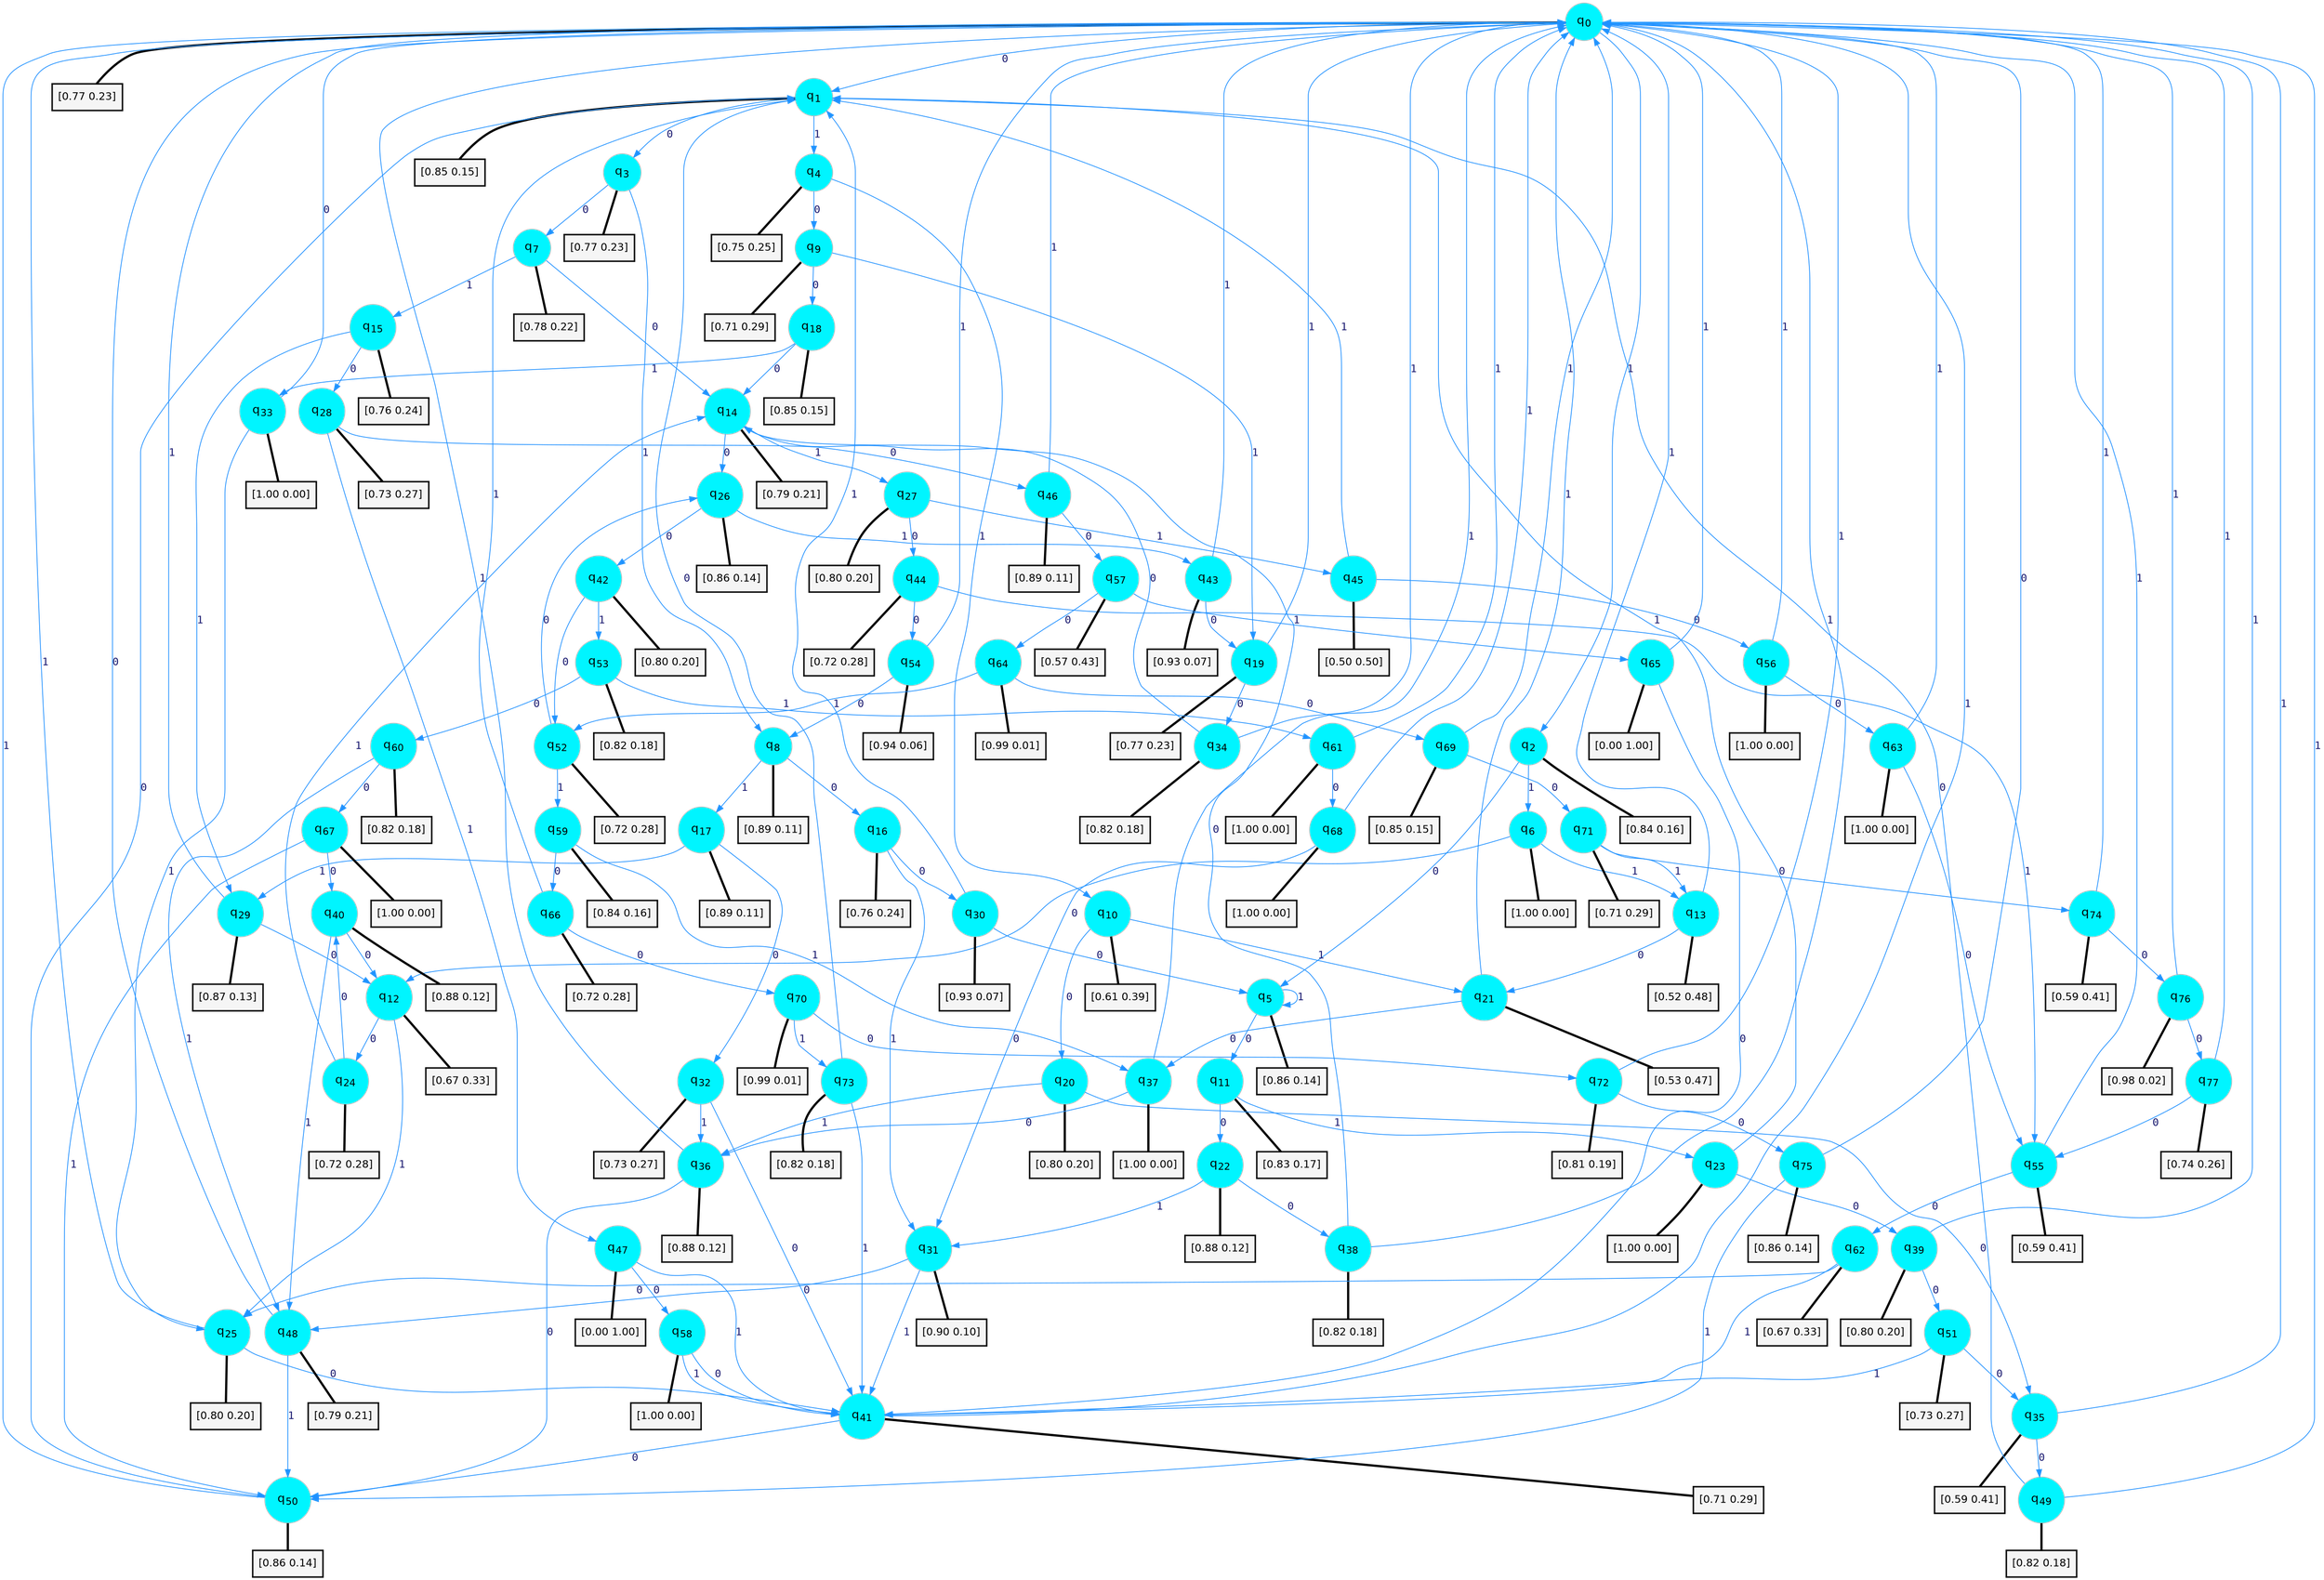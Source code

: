 digraph G {
graph [
bgcolor=transparent, dpi=300, rankdir=TD, size="40,25"];
node [
color=gray, fillcolor=turquoise1, fontcolor=black, fontname=Helvetica, fontsize=16, fontweight=bold, shape=circle, style=filled];
edge [
arrowsize=1, color=dodgerblue1, fontcolor=midnightblue, fontname=courier, fontweight=bold, penwidth=1, style=solid, weight=20];
0[label=<q<SUB>0</SUB>>];
1[label=<q<SUB>1</SUB>>];
2[label=<q<SUB>2</SUB>>];
3[label=<q<SUB>3</SUB>>];
4[label=<q<SUB>4</SUB>>];
5[label=<q<SUB>5</SUB>>];
6[label=<q<SUB>6</SUB>>];
7[label=<q<SUB>7</SUB>>];
8[label=<q<SUB>8</SUB>>];
9[label=<q<SUB>9</SUB>>];
10[label=<q<SUB>10</SUB>>];
11[label=<q<SUB>11</SUB>>];
12[label=<q<SUB>12</SUB>>];
13[label=<q<SUB>13</SUB>>];
14[label=<q<SUB>14</SUB>>];
15[label=<q<SUB>15</SUB>>];
16[label=<q<SUB>16</SUB>>];
17[label=<q<SUB>17</SUB>>];
18[label=<q<SUB>18</SUB>>];
19[label=<q<SUB>19</SUB>>];
20[label=<q<SUB>20</SUB>>];
21[label=<q<SUB>21</SUB>>];
22[label=<q<SUB>22</SUB>>];
23[label=<q<SUB>23</SUB>>];
24[label=<q<SUB>24</SUB>>];
25[label=<q<SUB>25</SUB>>];
26[label=<q<SUB>26</SUB>>];
27[label=<q<SUB>27</SUB>>];
28[label=<q<SUB>28</SUB>>];
29[label=<q<SUB>29</SUB>>];
30[label=<q<SUB>30</SUB>>];
31[label=<q<SUB>31</SUB>>];
32[label=<q<SUB>32</SUB>>];
33[label=<q<SUB>33</SUB>>];
34[label=<q<SUB>34</SUB>>];
35[label=<q<SUB>35</SUB>>];
36[label=<q<SUB>36</SUB>>];
37[label=<q<SUB>37</SUB>>];
38[label=<q<SUB>38</SUB>>];
39[label=<q<SUB>39</SUB>>];
40[label=<q<SUB>40</SUB>>];
41[label=<q<SUB>41</SUB>>];
42[label=<q<SUB>42</SUB>>];
43[label=<q<SUB>43</SUB>>];
44[label=<q<SUB>44</SUB>>];
45[label=<q<SUB>45</SUB>>];
46[label=<q<SUB>46</SUB>>];
47[label=<q<SUB>47</SUB>>];
48[label=<q<SUB>48</SUB>>];
49[label=<q<SUB>49</SUB>>];
50[label=<q<SUB>50</SUB>>];
51[label=<q<SUB>51</SUB>>];
52[label=<q<SUB>52</SUB>>];
53[label=<q<SUB>53</SUB>>];
54[label=<q<SUB>54</SUB>>];
55[label=<q<SUB>55</SUB>>];
56[label=<q<SUB>56</SUB>>];
57[label=<q<SUB>57</SUB>>];
58[label=<q<SUB>58</SUB>>];
59[label=<q<SUB>59</SUB>>];
60[label=<q<SUB>60</SUB>>];
61[label=<q<SUB>61</SUB>>];
62[label=<q<SUB>62</SUB>>];
63[label=<q<SUB>63</SUB>>];
64[label=<q<SUB>64</SUB>>];
65[label=<q<SUB>65</SUB>>];
66[label=<q<SUB>66</SUB>>];
67[label=<q<SUB>67</SUB>>];
68[label=<q<SUB>68</SUB>>];
69[label=<q<SUB>69</SUB>>];
70[label=<q<SUB>70</SUB>>];
71[label=<q<SUB>71</SUB>>];
72[label=<q<SUB>72</SUB>>];
73[label=<q<SUB>73</SUB>>];
74[label=<q<SUB>74</SUB>>];
75[label=<q<SUB>75</SUB>>];
76[label=<q<SUB>76</SUB>>];
77[label=<q<SUB>77</SUB>>];
78[label="[0.77 0.23]", shape=box,fontcolor=black, fontname=Helvetica, fontsize=14, penwidth=2, fillcolor=whitesmoke,color=black];
79[label="[0.85 0.15]", shape=box,fontcolor=black, fontname=Helvetica, fontsize=14, penwidth=2, fillcolor=whitesmoke,color=black];
80[label="[0.84 0.16]", shape=box,fontcolor=black, fontname=Helvetica, fontsize=14, penwidth=2, fillcolor=whitesmoke,color=black];
81[label="[0.77 0.23]", shape=box,fontcolor=black, fontname=Helvetica, fontsize=14, penwidth=2, fillcolor=whitesmoke,color=black];
82[label="[0.75 0.25]", shape=box,fontcolor=black, fontname=Helvetica, fontsize=14, penwidth=2, fillcolor=whitesmoke,color=black];
83[label="[0.86 0.14]", shape=box,fontcolor=black, fontname=Helvetica, fontsize=14, penwidth=2, fillcolor=whitesmoke,color=black];
84[label="[1.00 0.00]", shape=box,fontcolor=black, fontname=Helvetica, fontsize=14, penwidth=2, fillcolor=whitesmoke,color=black];
85[label="[0.78 0.22]", shape=box,fontcolor=black, fontname=Helvetica, fontsize=14, penwidth=2, fillcolor=whitesmoke,color=black];
86[label="[0.89 0.11]", shape=box,fontcolor=black, fontname=Helvetica, fontsize=14, penwidth=2, fillcolor=whitesmoke,color=black];
87[label="[0.71 0.29]", shape=box,fontcolor=black, fontname=Helvetica, fontsize=14, penwidth=2, fillcolor=whitesmoke,color=black];
88[label="[0.61 0.39]", shape=box,fontcolor=black, fontname=Helvetica, fontsize=14, penwidth=2, fillcolor=whitesmoke,color=black];
89[label="[0.83 0.17]", shape=box,fontcolor=black, fontname=Helvetica, fontsize=14, penwidth=2, fillcolor=whitesmoke,color=black];
90[label="[0.67 0.33]", shape=box,fontcolor=black, fontname=Helvetica, fontsize=14, penwidth=2, fillcolor=whitesmoke,color=black];
91[label="[0.52 0.48]", shape=box,fontcolor=black, fontname=Helvetica, fontsize=14, penwidth=2, fillcolor=whitesmoke,color=black];
92[label="[0.79 0.21]", shape=box,fontcolor=black, fontname=Helvetica, fontsize=14, penwidth=2, fillcolor=whitesmoke,color=black];
93[label="[0.76 0.24]", shape=box,fontcolor=black, fontname=Helvetica, fontsize=14, penwidth=2, fillcolor=whitesmoke,color=black];
94[label="[0.76 0.24]", shape=box,fontcolor=black, fontname=Helvetica, fontsize=14, penwidth=2, fillcolor=whitesmoke,color=black];
95[label="[0.89 0.11]", shape=box,fontcolor=black, fontname=Helvetica, fontsize=14, penwidth=2, fillcolor=whitesmoke,color=black];
96[label="[0.85 0.15]", shape=box,fontcolor=black, fontname=Helvetica, fontsize=14, penwidth=2, fillcolor=whitesmoke,color=black];
97[label="[0.77 0.23]", shape=box,fontcolor=black, fontname=Helvetica, fontsize=14, penwidth=2, fillcolor=whitesmoke,color=black];
98[label="[0.80 0.20]", shape=box,fontcolor=black, fontname=Helvetica, fontsize=14, penwidth=2, fillcolor=whitesmoke,color=black];
99[label="[0.53 0.47]", shape=box,fontcolor=black, fontname=Helvetica, fontsize=14, penwidth=2, fillcolor=whitesmoke,color=black];
100[label="[0.88 0.12]", shape=box,fontcolor=black, fontname=Helvetica, fontsize=14, penwidth=2, fillcolor=whitesmoke,color=black];
101[label="[1.00 0.00]", shape=box,fontcolor=black, fontname=Helvetica, fontsize=14, penwidth=2, fillcolor=whitesmoke,color=black];
102[label="[0.72 0.28]", shape=box,fontcolor=black, fontname=Helvetica, fontsize=14, penwidth=2, fillcolor=whitesmoke,color=black];
103[label="[0.80 0.20]", shape=box,fontcolor=black, fontname=Helvetica, fontsize=14, penwidth=2, fillcolor=whitesmoke,color=black];
104[label="[0.86 0.14]", shape=box,fontcolor=black, fontname=Helvetica, fontsize=14, penwidth=2, fillcolor=whitesmoke,color=black];
105[label="[0.80 0.20]", shape=box,fontcolor=black, fontname=Helvetica, fontsize=14, penwidth=2, fillcolor=whitesmoke,color=black];
106[label="[0.73 0.27]", shape=box,fontcolor=black, fontname=Helvetica, fontsize=14, penwidth=2, fillcolor=whitesmoke,color=black];
107[label="[0.87 0.13]", shape=box,fontcolor=black, fontname=Helvetica, fontsize=14, penwidth=2, fillcolor=whitesmoke,color=black];
108[label="[0.93 0.07]", shape=box,fontcolor=black, fontname=Helvetica, fontsize=14, penwidth=2, fillcolor=whitesmoke,color=black];
109[label="[0.90 0.10]", shape=box,fontcolor=black, fontname=Helvetica, fontsize=14, penwidth=2, fillcolor=whitesmoke,color=black];
110[label="[0.73 0.27]", shape=box,fontcolor=black, fontname=Helvetica, fontsize=14, penwidth=2, fillcolor=whitesmoke,color=black];
111[label="[1.00 0.00]", shape=box,fontcolor=black, fontname=Helvetica, fontsize=14, penwidth=2, fillcolor=whitesmoke,color=black];
112[label="[0.82 0.18]", shape=box,fontcolor=black, fontname=Helvetica, fontsize=14, penwidth=2, fillcolor=whitesmoke,color=black];
113[label="[0.59 0.41]", shape=box,fontcolor=black, fontname=Helvetica, fontsize=14, penwidth=2, fillcolor=whitesmoke,color=black];
114[label="[0.88 0.12]", shape=box,fontcolor=black, fontname=Helvetica, fontsize=14, penwidth=2, fillcolor=whitesmoke,color=black];
115[label="[1.00 0.00]", shape=box,fontcolor=black, fontname=Helvetica, fontsize=14, penwidth=2, fillcolor=whitesmoke,color=black];
116[label="[0.82 0.18]", shape=box,fontcolor=black, fontname=Helvetica, fontsize=14, penwidth=2, fillcolor=whitesmoke,color=black];
117[label="[0.80 0.20]", shape=box,fontcolor=black, fontname=Helvetica, fontsize=14, penwidth=2, fillcolor=whitesmoke,color=black];
118[label="[0.88 0.12]", shape=box,fontcolor=black, fontname=Helvetica, fontsize=14, penwidth=2, fillcolor=whitesmoke,color=black];
119[label="[0.71 0.29]", shape=box,fontcolor=black, fontname=Helvetica, fontsize=14, penwidth=2, fillcolor=whitesmoke,color=black];
120[label="[0.80 0.20]", shape=box,fontcolor=black, fontname=Helvetica, fontsize=14, penwidth=2, fillcolor=whitesmoke,color=black];
121[label="[0.93 0.07]", shape=box,fontcolor=black, fontname=Helvetica, fontsize=14, penwidth=2, fillcolor=whitesmoke,color=black];
122[label="[0.72 0.28]", shape=box,fontcolor=black, fontname=Helvetica, fontsize=14, penwidth=2, fillcolor=whitesmoke,color=black];
123[label="[0.50 0.50]", shape=box,fontcolor=black, fontname=Helvetica, fontsize=14, penwidth=2, fillcolor=whitesmoke,color=black];
124[label="[0.89 0.11]", shape=box,fontcolor=black, fontname=Helvetica, fontsize=14, penwidth=2, fillcolor=whitesmoke,color=black];
125[label="[0.00 1.00]", shape=box,fontcolor=black, fontname=Helvetica, fontsize=14, penwidth=2, fillcolor=whitesmoke,color=black];
126[label="[0.79 0.21]", shape=box,fontcolor=black, fontname=Helvetica, fontsize=14, penwidth=2, fillcolor=whitesmoke,color=black];
127[label="[0.82 0.18]", shape=box,fontcolor=black, fontname=Helvetica, fontsize=14, penwidth=2, fillcolor=whitesmoke,color=black];
128[label="[0.86 0.14]", shape=box,fontcolor=black, fontname=Helvetica, fontsize=14, penwidth=2, fillcolor=whitesmoke,color=black];
129[label="[0.73 0.27]", shape=box,fontcolor=black, fontname=Helvetica, fontsize=14, penwidth=2, fillcolor=whitesmoke,color=black];
130[label="[0.72 0.28]", shape=box,fontcolor=black, fontname=Helvetica, fontsize=14, penwidth=2, fillcolor=whitesmoke,color=black];
131[label="[0.82 0.18]", shape=box,fontcolor=black, fontname=Helvetica, fontsize=14, penwidth=2, fillcolor=whitesmoke,color=black];
132[label="[0.94 0.06]", shape=box,fontcolor=black, fontname=Helvetica, fontsize=14, penwidth=2, fillcolor=whitesmoke,color=black];
133[label="[0.59 0.41]", shape=box,fontcolor=black, fontname=Helvetica, fontsize=14, penwidth=2, fillcolor=whitesmoke,color=black];
134[label="[1.00 0.00]", shape=box,fontcolor=black, fontname=Helvetica, fontsize=14, penwidth=2, fillcolor=whitesmoke,color=black];
135[label="[0.57 0.43]", shape=box,fontcolor=black, fontname=Helvetica, fontsize=14, penwidth=2, fillcolor=whitesmoke,color=black];
136[label="[1.00 0.00]", shape=box,fontcolor=black, fontname=Helvetica, fontsize=14, penwidth=2, fillcolor=whitesmoke,color=black];
137[label="[0.84 0.16]", shape=box,fontcolor=black, fontname=Helvetica, fontsize=14, penwidth=2, fillcolor=whitesmoke,color=black];
138[label="[0.82 0.18]", shape=box,fontcolor=black, fontname=Helvetica, fontsize=14, penwidth=2, fillcolor=whitesmoke,color=black];
139[label="[1.00 0.00]", shape=box,fontcolor=black, fontname=Helvetica, fontsize=14, penwidth=2, fillcolor=whitesmoke,color=black];
140[label="[0.67 0.33]", shape=box,fontcolor=black, fontname=Helvetica, fontsize=14, penwidth=2, fillcolor=whitesmoke,color=black];
141[label="[1.00 0.00]", shape=box,fontcolor=black, fontname=Helvetica, fontsize=14, penwidth=2, fillcolor=whitesmoke,color=black];
142[label="[0.99 0.01]", shape=box,fontcolor=black, fontname=Helvetica, fontsize=14, penwidth=2, fillcolor=whitesmoke,color=black];
143[label="[0.00 1.00]", shape=box,fontcolor=black, fontname=Helvetica, fontsize=14, penwidth=2, fillcolor=whitesmoke,color=black];
144[label="[0.72 0.28]", shape=box,fontcolor=black, fontname=Helvetica, fontsize=14, penwidth=2, fillcolor=whitesmoke,color=black];
145[label="[1.00 0.00]", shape=box,fontcolor=black, fontname=Helvetica, fontsize=14, penwidth=2, fillcolor=whitesmoke,color=black];
146[label="[1.00 0.00]", shape=box,fontcolor=black, fontname=Helvetica, fontsize=14, penwidth=2, fillcolor=whitesmoke,color=black];
147[label="[0.85 0.15]", shape=box,fontcolor=black, fontname=Helvetica, fontsize=14, penwidth=2, fillcolor=whitesmoke,color=black];
148[label="[0.99 0.01]", shape=box,fontcolor=black, fontname=Helvetica, fontsize=14, penwidth=2, fillcolor=whitesmoke,color=black];
149[label="[0.71 0.29]", shape=box,fontcolor=black, fontname=Helvetica, fontsize=14, penwidth=2, fillcolor=whitesmoke,color=black];
150[label="[0.81 0.19]", shape=box,fontcolor=black, fontname=Helvetica, fontsize=14, penwidth=2, fillcolor=whitesmoke,color=black];
151[label="[0.82 0.18]", shape=box,fontcolor=black, fontname=Helvetica, fontsize=14, penwidth=2, fillcolor=whitesmoke,color=black];
152[label="[0.59 0.41]", shape=box,fontcolor=black, fontname=Helvetica, fontsize=14, penwidth=2, fillcolor=whitesmoke,color=black];
153[label="[0.86 0.14]", shape=box,fontcolor=black, fontname=Helvetica, fontsize=14, penwidth=2, fillcolor=whitesmoke,color=black];
154[label="[0.98 0.02]", shape=box,fontcolor=black, fontname=Helvetica, fontsize=14, penwidth=2, fillcolor=whitesmoke,color=black];
155[label="[0.74 0.26]", shape=box,fontcolor=black, fontname=Helvetica, fontsize=14, penwidth=2, fillcolor=whitesmoke,color=black];
0->1 [label=0];
0->2 [label=1];
0->78 [arrowhead=none, penwidth=3,color=black];
1->3 [label=0];
1->4 [label=1];
1->79 [arrowhead=none, penwidth=3,color=black];
2->5 [label=0];
2->6 [label=1];
2->80 [arrowhead=none, penwidth=3,color=black];
3->7 [label=0];
3->8 [label=1];
3->81 [arrowhead=none, penwidth=3,color=black];
4->9 [label=0];
4->10 [label=1];
4->82 [arrowhead=none, penwidth=3,color=black];
5->11 [label=0];
5->5 [label=1];
5->83 [arrowhead=none, penwidth=3,color=black];
6->12 [label=0];
6->13 [label=1];
6->84 [arrowhead=none, penwidth=3,color=black];
7->14 [label=0];
7->15 [label=1];
7->85 [arrowhead=none, penwidth=3,color=black];
8->16 [label=0];
8->17 [label=1];
8->86 [arrowhead=none, penwidth=3,color=black];
9->18 [label=0];
9->19 [label=1];
9->87 [arrowhead=none, penwidth=3,color=black];
10->20 [label=0];
10->21 [label=1];
10->88 [arrowhead=none, penwidth=3,color=black];
11->22 [label=0];
11->23 [label=1];
11->89 [arrowhead=none, penwidth=3,color=black];
12->24 [label=0];
12->25 [label=1];
12->90 [arrowhead=none, penwidth=3,color=black];
13->21 [label=0];
13->0 [label=1];
13->91 [arrowhead=none, penwidth=3,color=black];
14->26 [label=0];
14->27 [label=1];
14->92 [arrowhead=none, penwidth=3,color=black];
15->28 [label=0];
15->29 [label=1];
15->93 [arrowhead=none, penwidth=3,color=black];
16->30 [label=0];
16->31 [label=1];
16->94 [arrowhead=none, penwidth=3,color=black];
17->32 [label=0];
17->29 [label=1];
17->95 [arrowhead=none, penwidth=3,color=black];
18->14 [label=0];
18->33 [label=1];
18->96 [arrowhead=none, penwidth=3,color=black];
19->34 [label=0];
19->0 [label=1];
19->97 [arrowhead=none, penwidth=3,color=black];
20->35 [label=0];
20->36 [label=1];
20->98 [arrowhead=none, penwidth=3,color=black];
21->37 [label=0];
21->0 [label=1];
21->99 [arrowhead=none, penwidth=3,color=black];
22->38 [label=0];
22->31 [label=1];
22->100 [arrowhead=none, penwidth=3,color=black];
23->39 [label=0];
23->1 [label=1];
23->101 [arrowhead=none, penwidth=3,color=black];
24->40 [label=0];
24->14 [label=1];
24->102 [arrowhead=none, penwidth=3,color=black];
25->41 [label=0];
25->0 [label=1];
25->103 [arrowhead=none, penwidth=3,color=black];
26->42 [label=0];
26->43 [label=1];
26->104 [arrowhead=none, penwidth=3,color=black];
27->44 [label=0];
27->45 [label=1];
27->105 [arrowhead=none, penwidth=3,color=black];
28->46 [label=0];
28->47 [label=1];
28->106 [arrowhead=none, penwidth=3,color=black];
29->12 [label=0];
29->0 [label=1];
29->107 [arrowhead=none, penwidth=3,color=black];
30->5 [label=0];
30->1 [label=1];
30->108 [arrowhead=none, penwidth=3,color=black];
31->48 [label=0];
31->41 [label=1];
31->109 [arrowhead=none, penwidth=3,color=black];
32->41 [label=0];
32->36 [label=1];
32->110 [arrowhead=none, penwidth=3,color=black];
33->0 [label=0];
33->25 [label=1];
33->111 [arrowhead=none, penwidth=3,color=black];
34->14 [label=0];
34->0 [label=1];
34->112 [arrowhead=none, penwidth=3,color=black];
35->49 [label=0];
35->0 [label=1];
35->113 [arrowhead=none, penwidth=3,color=black];
36->50 [label=0];
36->0 [label=1];
36->114 [arrowhead=none, penwidth=3,color=black];
37->36 [label=0];
37->0 [label=1];
37->115 [arrowhead=none, penwidth=3,color=black];
38->14 [label=0];
38->0 [label=1];
38->116 [arrowhead=none, penwidth=3,color=black];
39->51 [label=0];
39->0 [label=1];
39->117 [arrowhead=none, penwidth=3,color=black];
40->12 [label=0];
40->48 [label=1];
40->118 [arrowhead=none, penwidth=3,color=black];
41->50 [label=0];
41->0 [label=1];
41->119 [arrowhead=none, penwidth=3,color=black];
42->52 [label=0];
42->53 [label=1];
42->120 [arrowhead=none, penwidth=3,color=black];
43->19 [label=0];
43->0 [label=1];
43->121 [arrowhead=none, penwidth=3,color=black];
44->54 [label=0];
44->55 [label=1];
44->122 [arrowhead=none, penwidth=3,color=black];
45->56 [label=0];
45->1 [label=1];
45->123 [arrowhead=none, penwidth=3,color=black];
46->57 [label=0];
46->0 [label=1];
46->124 [arrowhead=none, penwidth=3,color=black];
47->58 [label=0];
47->41 [label=1];
47->125 [arrowhead=none, penwidth=3,color=black];
48->0 [label=0];
48->50 [label=1];
48->126 [arrowhead=none, penwidth=3,color=black];
49->1 [label=0];
49->0 [label=1];
49->127 [arrowhead=none, penwidth=3,color=black];
50->1 [label=0];
50->0 [label=1];
50->128 [arrowhead=none, penwidth=3,color=black];
51->35 [label=0];
51->41 [label=1];
51->129 [arrowhead=none, penwidth=3,color=black];
52->26 [label=0];
52->59 [label=1];
52->130 [arrowhead=none, penwidth=3,color=black];
53->60 [label=0];
53->61 [label=1];
53->131 [arrowhead=none, penwidth=3,color=black];
54->8 [label=0];
54->0 [label=1];
54->132 [arrowhead=none, penwidth=3,color=black];
55->62 [label=0];
55->0 [label=1];
55->133 [arrowhead=none, penwidth=3,color=black];
56->63 [label=0];
56->0 [label=1];
56->134 [arrowhead=none, penwidth=3,color=black];
57->64 [label=0];
57->65 [label=1];
57->135 [arrowhead=none, penwidth=3,color=black];
58->41 [label=0];
58->41 [label=1];
58->136 [arrowhead=none, penwidth=3,color=black];
59->66 [label=0];
59->37 [label=1];
59->137 [arrowhead=none, penwidth=3,color=black];
60->67 [label=0];
60->48 [label=1];
60->138 [arrowhead=none, penwidth=3,color=black];
61->68 [label=0];
61->0 [label=1];
61->139 [arrowhead=none, penwidth=3,color=black];
62->25 [label=0];
62->41 [label=1];
62->140 [arrowhead=none, penwidth=3,color=black];
63->55 [label=0];
63->0 [label=1];
63->141 [arrowhead=none, penwidth=3,color=black];
64->69 [label=0];
64->52 [label=1];
64->142 [arrowhead=none, penwidth=3,color=black];
65->41 [label=0];
65->0 [label=1];
65->143 [arrowhead=none, penwidth=3,color=black];
66->70 [label=0];
66->1 [label=1];
66->144 [arrowhead=none, penwidth=3,color=black];
67->40 [label=0];
67->50 [label=1];
67->145 [arrowhead=none, penwidth=3,color=black];
68->31 [label=0];
68->0 [label=1];
68->146 [arrowhead=none, penwidth=3,color=black];
69->71 [label=0];
69->0 [label=1];
69->147 [arrowhead=none, penwidth=3,color=black];
70->72 [label=0];
70->73 [label=1];
70->148 [arrowhead=none, penwidth=3,color=black];
71->74 [label=0];
71->13 [label=1];
71->149 [arrowhead=none, penwidth=3,color=black];
72->75 [label=0];
72->0 [label=1];
72->150 [arrowhead=none, penwidth=3,color=black];
73->1 [label=0];
73->41 [label=1];
73->151 [arrowhead=none, penwidth=3,color=black];
74->76 [label=0];
74->0 [label=1];
74->152 [arrowhead=none, penwidth=3,color=black];
75->0 [label=0];
75->50 [label=1];
75->153 [arrowhead=none, penwidth=3,color=black];
76->77 [label=0];
76->0 [label=1];
76->154 [arrowhead=none, penwidth=3,color=black];
77->55 [label=0];
77->0 [label=1];
77->155 [arrowhead=none, penwidth=3,color=black];
}
